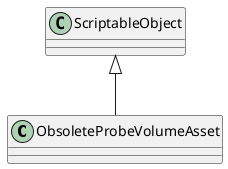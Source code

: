 @startuml
class ObsoleteProbeVolumeAsset {
}
ScriptableObject <|-- ObsoleteProbeVolumeAsset
@enduml
